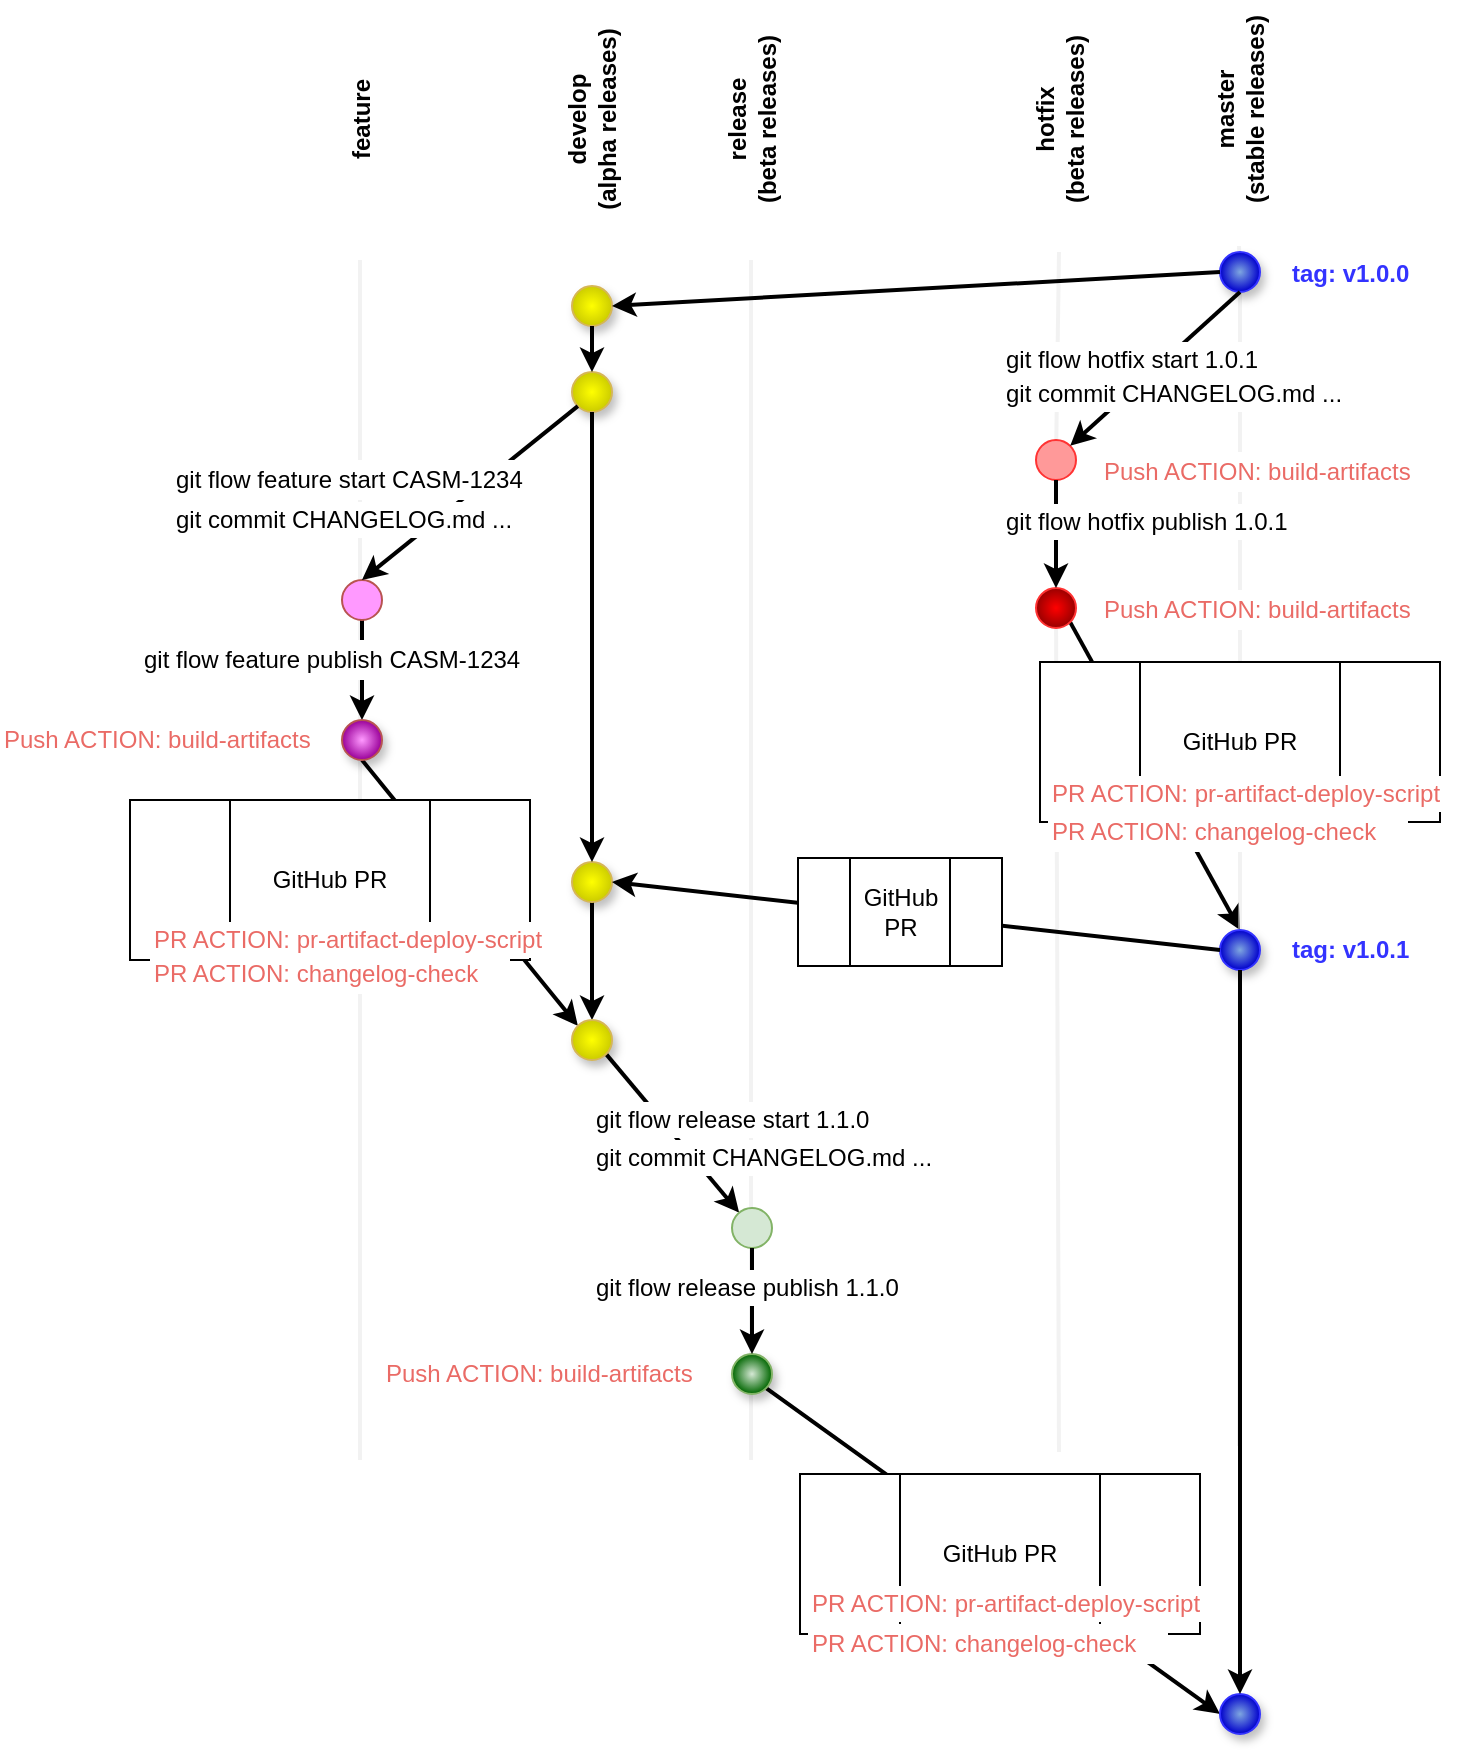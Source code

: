 <mxfile version="16.4.3" type="github">
  <diagram id="jE0tbtdRtXhwwxw7maQi" name="Page-1">
    <mxGraphModel dx="1298" dy="1185" grid="0" gridSize="10" guides="1" tooltips="1" connect="1" arrows="1" fold="1" page="0" pageScale="1" pageWidth="850" pageHeight="1100" background="none" math="0" shadow="0">
      <root>
        <mxCell id="0" />
        <mxCell id="1" parent="0" />
        <mxCell id="DRClWILjRCVxKTy49Wwj-10" style="rounded=0;orthogonalLoop=1;jettySize=auto;html=1;exitX=1;exitY=1;exitDx=0;exitDy=0;entryX=0.5;entryY=0;entryDx=0;entryDy=0;endArrow=classic;endFill=1;startArrow=none;startFill=0;strokeWidth=2;" edge="1" parent="1" source="667S5ESOch-8aJcwRp_F-76" target="DRClWILjRCVxKTy49Wwj-7">
          <mxGeometry relative="1" as="geometry">
            <mxPoint x="640" y="136" as="sourcePoint" />
            <mxPoint x="336" y="153" as="targetPoint" />
          </mxGeometry>
        </mxCell>
        <mxCell id="667S5ESOch-8aJcwRp_F-77" value="" style="endArrow=none;html=1;fontColor=#EA6B66;strokeWidth=2;fillColor=#eeeeee;strokeColor=#E6E6E6;shadow=0;opacity=50;" parent="1" target="667S5ESOch-8aJcwRp_F-76" edge="1">
          <mxGeometry width="50" height="50" relative="1" as="geometry">
            <mxPoint x="549.5" y="716" as="sourcePoint" />
            <mxPoint x="548.022" y="261.0" as="targetPoint" />
          </mxGeometry>
        </mxCell>
        <mxCell id="667S5ESOch-8aJcwRp_F-57" value="" style="endArrow=none;html=1;fontColor=#EA6B66;strokeWidth=2;fillColor=#eeeeee;strokeColor=#E6E6E6;shadow=0;opacity=50;startArrow=none;" parent="1" target="667S5ESOch-8aJcwRp_F-56" edge="1" source="DRClWILjRCVxKTy49Wwj-7">
          <mxGeometry width="50" height="50" relative="1" as="geometry">
            <mxPoint x="639.5" y="713" as="sourcePoint" />
            <mxPoint x="639.5" y="113" as="targetPoint" />
          </mxGeometry>
        </mxCell>
        <mxCell id="667S5ESOch-8aJcwRp_F-54" value="" style="endArrow=none;html=1;fontColor=#EA6B66;strokeWidth=2;fillColor=#eeeeee;strokeColor=#E6E6E6;shadow=0;opacity=50;startArrow=none;" parent="1" source="667S5ESOch-8aJcwRp_F-61" edge="1">
          <mxGeometry width="50" height="50" relative="1" as="geometry">
            <mxPoint x="549.5" y="716" as="sourcePoint" />
            <mxPoint x="549.5" y="116" as="targetPoint" />
          </mxGeometry>
        </mxCell>
        <mxCell id="667S5ESOch-8aJcwRp_F-55" value="" style="endArrow=none;html=1;fontColor=#EA6B66;strokeWidth=2;fillColor=#eeeeee;strokeColor=#E6E6E6;shadow=0;opacity=50;startArrow=none;" parent="1" source="667S5ESOch-8aJcwRp_F-56" edge="1">
          <mxGeometry width="50" height="50" relative="1" as="geometry">
            <mxPoint x="639.5" y="713" as="sourcePoint" />
            <mxPoint x="639.5" y="113" as="targetPoint" />
          </mxGeometry>
        </mxCell>
        <mxCell id="DRClWILjRCVxKTy49Wwj-6" value="GitHub PR" style="shape=process;whiteSpace=wrap;html=1;backgroundOutline=1;glass=0;fillColor=default;gradientColor=#ffffff;size=0.25;" vertex="1" parent="1">
          <mxGeometry x="540" y="321" width="200" height="80" as="geometry" />
        </mxCell>
        <mxCell id="667S5ESOch-8aJcwRp_F-53" value="" style="endArrow=none;html=1;fontColor=#EA6B66;strokeWidth=2;fillColor=#eeeeee;strokeColor=#E6E6E6;shadow=0;opacity=50;" parent="1" edge="1">
          <mxGeometry width="50" height="50" relative="1" as="geometry">
            <mxPoint x="395.5" y="720" as="sourcePoint" />
            <mxPoint x="395.5" y="120" as="targetPoint" />
          </mxGeometry>
        </mxCell>
        <mxCell id="667S5ESOch-8aJcwRp_F-52" value="" style="endArrow=none;html=1;fontColor=#EA6B66;strokeWidth=2;fillColor=#eeeeee;strokeColor=#E6E6E6;shadow=0;opacity=50;" parent="1" edge="1">
          <mxGeometry width="50" height="50" relative="1" as="geometry">
            <mxPoint x="200" y="720" as="sourcePoint" />
            <mxPoint x="200" y="120" as="targetPoint" />
          </mxGeometry>
        </mxCell>
        <mxCell id="667S5ESOch-8aJcwRp_F-1" value="" style="ellipse;whiteSpace=wrap;html=1;aspect=fixed;fillColor=#FFFF00;strokeColor=#d6b656;rounded=0;gradientColor=#CCCC00;gradientDirection=radial;shadow=1;sketch=0;" parent="1" vertex="1">
          <mxGeometry x="306" y="133" width="20" height="20" as="geometry" />
        </mxCell>
        <mxCell id="667S5ESOch-8aJcwRp_F-2" value="" style="ellipse;whiteSpace=wrap;html=1;aspect=fixed;fillColor=#FFFF00;strokeColor=#d6b656;rounded=0;gradientColor=#CCCC00;gradientDirection=radial;shadow=1;" parent="1" vertex="1">
          <mxGeometry x="306" y="176" width="20" height="20" as="geometry" />
        </mxCell>
        <mxCell id="667S5ESOch-8aJcwRp_F-14" style="edgeStyle=none;rounded=0;orthogonalLoop=1;jettySize=auto;html=1;exitX=0.5;exitY=1;exitDx=0;exitDy=0;entryX=0.5;entryY=0;entryDx=0;entryDy=0;startArrow=none;startFill=0;endArrow=classic;endFill=1;strokeWidth=2;" parent="1" source="667S5ESOch-8aJcwRp_F-3" target="667S5ESOch-8aJcwRp_F-21" edge="1">
          <mxGeometry relative="1" as="geometry">
            <mxPoint x="161" y="310" as="targetPoint" />
          </mxGeometry>
        </mxCell>
        <mxCell id="667S5ESOch-8aJcwRp_F-3" value="" style="ellipse;whiteSpace=wrap;html=1;aspect=fixed;fillColor=#FF99FF;strokeColor=#b85450;rounded=0;" parent="1" vertex="1">
          <mxGeometry x="191" y="280" width="20" height="20" as="geometry" />
        </mxCell>
        <mxCell id="667S5ESOch-8aJcwRp_F-25" style="edgeStyle=none;orthogonalLoop=1;jettySize=auto;html=1;exitX=0.5;exitY=1;exitDx=0;exitDy=0;entryX=0.5;entryY=0;entryDx=0;entryDy=0;startArrow=none;startFill=0;endArrow=classic;endFill=1;strokeWidth=2;" parent="1" source="667S5ESOch-8aJcwRp_F-4" target="667S5ESOch-8aJcwRp_F-24" edge="1">
          <mxGeometry relative="1" as="geometry" />
        </mxCell>
        <mxCell id="667S5ESOch-8aJcwRp_F-4" value="" style="ellipse;whiteSpace=wrap;html=1;aspect=fixed;fillColor=#FFFF00;strokeColor=#d6b656;rounded=0;gradientColor=#CCCC00;gradientDirection=radial;shadow=1;" parent="1" vertex="1">
          <mxGeometry x="306" y="421" width="20" height="20" as="geometry" />
        </mxCell>
        <mxCell id="667S5ESOch-8aJcwRp_F-8" style="rounded=0;orthogonalLoop=1;jettySize=auto;html=1;exitX=0.5;exitY=1;exitDx=0;exitDy=0;entryX=0.5;entryY=0;entryDx=0;entryDy=0;endArrow=classic;endFill=1;startArrow=none;startFill=0;strokeWidth=2;" parent="1" source="667S5ESOch-8aJcwRp_F-2" target="667S5ESOch-8aJcwRp_F-4" edge="1">
          <mxGeometry relative="1" as="geometry">
            <mxPoint x="318.929" y="176.071" as="sourcePoint" />
            <mxPoint x="216" y="209" as="targetPoint" />
          </mxGeometry>
        </mxCell>
        <mxCell id="667S5ESOch-8aJcwRp_F-9" style="rounded=0;orthogonalLoop=1;jettySize=auto;html=1;exitX=0;exitY=1;exitDx=0;exitDy=0;entryX=0.5;entryY=0;entryDx=0;entryDy=0;endArrow=classic;endFill=1;startArrow=none;startFill=0;strokeWidth=2;" parent="1" source="667S5ESOch-8aJcwRp_F-2" target="667S5ESOch-8aJcwRp_F-3" edge="1">
          <mxGeometry relative="1" as="geometry">
            <mxPoint x="292.929" y="186.071" as="sourcePoint" />
            <mxPoint x="190" y="219" as="targetPoint" />
          </mxGeometry>
        </mxCell>
        <mxCell id="667S5ESOch-8aJcwRp_F-12" style="rounded=0;orthogonalLoop=1;jettySize=auto;html=1;exitX=0.5;exitY=1;exitDx=0;exitDy=0;endArrow=classic;endFill=1;startArrow=none;startFill=0;strokeWidth=2;entryX=0.5;entryY=0;entryDx=0;entryDy=0;" parent="1" source="667S5ESOch-8aJcwRp_F-1" target="667S5ESOch-8aJcwRp_F-2" edge="1">
          <mxGeometry relative="1" as="geometry">
            <mxPoint x="326" y="179" as="sourcePoint" />
            <mxPoint x="316" y="149" as="targetPoint" />
          </mxGeometry>
        </mxCell>
        <mxCell id="667S5ESOch-8aJcwRp_F-15" value="git flow feature start CASM-1234" style="text;html=1;resizable=0;autosize=1;align=left;verticalAlign=middle;points=[];fillColor=default;strokeColor=none;rounded=0;glass=0;gradientColor=#ffffff;" parent="1" vertex="1">
          <mxGeometry x="106" y="220" width="190" height="20" as="geometry" />
        </mxCell>
        <mxCell id="667S5ESOch-8aJcwRp_F-16" value="&lt;b&gt;develop&lt;br&gt;(alpha releases)&lt;br&gt;&lt;/b&gt;" style="text;html=1;resizable=0;autosize=1;align=center;verticalAlign=middle;points=[];fillColor=none;strokeColor=none;rounded=0;glass=0;rotation=-90;" parent="1" vertex="1">
          <mxGeometry x="261" y="35" width="110" height="30" as="geometry" />
        </mxCell>
        <mxCell id="667S5ESOch-8aJcwRp_F-17" value="&lt;b&gt;feature&lt;/b&gt;" style="text;html=1;resizable=0;autosize=1;align=center;verticalAlign=middle;points=[];fillColor=none;strokeColor=none;rounded=0;glass=0;rotation=-90;" parent="1" vertex="1">
          <mxGeometry x="171" y="40" width="60" height="20" as="geometry" />
        </mxCell>
        <mxCell id="667S5ESOch-8aJcwRp_F-26" style="edgeStyle=none;orthogonalLoop=1;jettySize=auto;html=1;exitX=0.5;exitY=1;exitDx=0;exitDy=0;entryX=0;entryY=0;entryDx=0;entryDy=0;startArrow=none;startFill=0;endArrow=classic;endFill=1;strokeWidth=2;" parent="1" source="667S5ESOch-8aJcwRp_F-21" target="667S5ESOch-8aJcwRp_F-24" edge="1">
          <mxGeometry relative="1" as="geometry" />
        </mxCell>
        <mxCell id="667S5ESOch-8aJcwRp_F-21" value="" style="ellipse;whiteSpace=wrap;html=1;aspect=fixed;fillColor=#FF99FF;strokeColor=#b85450;rounded=0;gradientColor=#990099;gradientDirection=radial;shadow=1;" parent="1" vertex="1">
          <mxGeometry x="191" y="350" width="20" height="20" as="geometry" />
        </mxCell>
        <mxCell id="667S5ESOch-8aJcwRp_F-23" value="git flow feature publish CASM-1234" style="text;html=1;resizable=0;autosize=1;align=left;verticalAlign=middle;points=[];fillColor=default;strokeColor=none;rounded=0;glass=0;gradientColor=#ffffff;" parent="1" vertex="1">
          <mxGeometry x="90" y="310" width="200" height="20" as="geometry" />
        </mxCell>
        <mxCell id="667S5ESOch-8aJcwRp_F-33" style="edgeStyle=none;orthogonalLoop=1;jettySize=auto;html=1;exitX=1;exitY=1;exitDx=0;exitDy=0;fontColor=#EA6B66;startArrow=none;startFill=0;endArrow=classic;endFill=1;strokeWidth=2;" parent="1" source="667S5ESOch-8aJcwRp_F-24" target="667S5ESOch-8aJcwRp_F-32" edge="1">
          <mxGeometry relative="1" as="geometry" />
        </mxCell>
        <mxCell id="667S5ESOch-8aJcwRp_F-24" value="" style="ellipse;whiteSpace=wrap;html=1;aspect=fixed;fillColor=#FFFF00;strokeColor=#d6b656;rounded=0;gradientColor=#CCCC00;gradientDirection=radial;shadow=1;" parent="1" vertex="1">
          <mxGeometry x="306" y="500" width="20" height="20" as="geometry" />
        </mxCell>
        <mxCell id="667S5ESOch-8aJcwRp_F-27" value="GitHub PR" style="shape=process;whiteSpace=wrap;html=1;backgroundOutline=1;glass=0;fillColor=default;gradientColor=#ffffff;size=0.25;" parent="1" vertex="1">
          <mxGeometry x="85" y="390" width="200" height="80" as="geometry" />
        </mxCell>
        <mxCell id="667S5ESOch-8aJcwRp_F-29" value="&lt;font color=&quot;#ea6b66&quot;&gt;PR ACTION: changelog-check&lt;/font&gt;" style="text;html=1;resizable=0;autosize=1;align=left;verticalAlign=middle;points=[];fillColor=default;strokeColor=none;rounded=0;glass=0;gradientColor=#ffffff;" parent="1" vertex="1">
          <mxGeometry x="95" y="467" width="180" height="20" as="geometry" />
        </mxCell>
        <mxCell id="667S5ESOch-8aJcwRp_F-30" value="&lt;font color=&quot;#ea6b66&quot;&gt;PR ACTION: pr-artifact-deploy-script&lt;/font&gt;" style="text;html=1;resizable=0;autosize=1;align=left;verticalAlign=middle;points=[];fillColor=default;strokeColor=none;rounded=0;glass=0;gradientColor=#ffffff;" parent="1" vertex="1">
          <mxGeometry x="95" y="451" width="204" height="18" as="geometry" />
        </mxCell>
        <mxCell id="667S5ESOch-8aJcwRp_F-32" value="" style="ellipse;whiteSpace=wrap;html=1;aspect=fixed;fillColor=#d5e8d4;strokeColor=#82b366;rounded=0;shadow=0;" parent="1" vertex="1">
          <mxGeometry x="386" y="594" width="20" height="20" as="geometry" />
        </mxCell>
        <mxCell id="667S5ESOch-8aJcwRp_F-34" value="git flow release start 1.1.0" style="text;html=1;resizable=0;autosize=1;align=left;verticalAlign=middle;points=[];fillColor=default;strokeColor=none;rounded=0;glass=0;gradientColor=#ffffff;" parent="1" vertex="1">
          <mxGeometry x="316" y="541" width="147" height="18" as="geometry" />
        </mxCell>
        <mxCell id="667S5ESOch-8aJcwRp_F-35" value="&lt;b&gt;release&lt;br&gt;(beta releases)&lt;br&gt;&lt;/b&gt;" style="text;html=1;resizable=0;autosize=1;align=center;verticalAlign=middle;points=[];fillColor=none;strokeColor=none;rounded=0;glass=0;rotation=-90;" parent="1" vertex="1">
          <mxGeometry x="346" y="35" width="100" height="30" as="geometry" />
        </mxCell>
        <mxCell id="667S5ESOch-8aJcwRp_F-51" style="edgeStyle=none;orthogonalLoop=1;jettySize=auto;html=1;exitX=1;exitY=1;exitDx=0;exitDy=0;entryX=0;entryY=0.5;entryDx=0;entryDy=0;fontColor=#EA6B66;startArrow=none;startFill=0;endArrow=classic;endFill=1;strokeWidth=2;" parent="1" source="667S5ESOch-8aJcwRp_F-36" target="667S5ESOch-8aJcwRp_F-50" edge="1">
          <mxGeometry relative="1" as="geometry" />
        </mxCell>
        <mxCell id="667S5ESOch-8aJcwRp_F-36" value="" style="ellipse;whiteSpace=wrap;html=1;aspect=fixed;fillColor=#d5e8d4;strokeColor=#82b366;rounded=0;gradientColor=#006600;gradientDirection=radial;shadow=1;" parent="1" vertex="1">
          <mxGeometry x="386" y="667" width="20" height="20" as="geometry" />
        </mxCell>
        <mxCell id="667S5ESOch-8aJcwRp_F-44" style="edgeStyle=none;orthogonalLoop=1;jettySize=auto;html=1;exitX=0.5;exitY=1;exitDx=0;exitDy=0;entryX=0.5;entryY=0;entryDx=0;entryDy=0;fontColor=#EA6B66;startArrow=none;startFill=0;endArrow=classic;endFill=1;strokeWidth=2;" parent="1" source="667S5ESOch-8aJcwRp_F-32" target="667S5ESOch-8aJcwRp_F-36" edge="1">
          <mxGeometry relative="1" as="geometry">
            <mxPoint x="396" y="680" as="sourcePoint" />
          </mxGeometry>
        </mxCell>
        <mxCell id="667S5ESOch-8aJcwRp_F-38" value="git flow release publish 1.1.0" style="text;html=1;resizable=0;autosize=1;align=left;verticalAlign=middle;points=[];fillColor=default;strokeColor=none;rounded=0;glass=0;gradientColor=#ffffff;" parent="1" vertex="1">
          <mxGeometry x="316" y="625" width="161" height="18" as="geometry" />
        </mxCell>
        <mxCell id="667S5ESOch-8aJcwRp_F-45" value="&lt;font color=&quot;#ea6b66&quot;&gt;Push ACTION: build-artifacts&lt;/font&gt;" style="text;html=1;resizable=0;autosize=1;align=left;verticalAlign=middle;points=[];fillColor=default;strokeColor=none;rounded=0;glass=0;gradientColor=#ffffff;" parent="1" vertex="1">
          <mxGeometry x="20" y="350" width="170" height="20" as="geometry" />
        </mxCell>
        <mxCell id="667S5ESOch-8aJcwRp_F-47" value="&lt;b&gt;hotfix&lt;br&gt;(beta releases)&lt;br&gt;&lt;/b&gt;" style="text;html=1;resizable=0;autosize=1;align=center;verticalAlign=middle;points=[];fillColor=none;strokeColor=none;rounded=0;glass=0;rotation=-90;" parent="1" vertex="1">
          <mxGeometry x="500" y="35" width="100" height="30" as="geometry" />
        </mxCell>
        <mxCell id="667S5ESOch-8aJcwRp_F-48" value="&lt;b&gt;master&lt;br&gt;(stable releases)&lt;br&gt;&lt;/b&gt;" style="text;html=1;resizable=0;autosize=1;align=center;verticalAlign=middle;points=[];fillColor=none;strokeColor=none;rounded=0;glass=0;rotation=-90;" parent="1" vertex="1">
          <mxGeometry x="585" y="30" width="110" height="30" as="geometry" />
        </mxCell>
        <mxCell id="667S5ESOch-8aJcwRp_F-49" value="GitHub PR" style="shape=process;whiteSpace=wrap;html=1;backgroundOutline=1;glass=0;fillColor=default;gradientColor=#ffffff;size=0.25;" parent="1" vertex="1">
          <mxGeometry x="420" y="727" width="200" height="80" as="geometry" />
        </mxCell>
        <mxCell id="667S5ESOch-8aJcwRp_F-50" value="" style="ellipse;whiteSpace=wrap;html=1;aspect=fixed;fillColor=#7EA6E0;strokeColor=#3333FF;rounded=0;gradientColor=#0000CC;gradientDirection=radial;shadow=1;" parent="1" vertex="1">
          <mxGeometry x="630" y="837" width="20" height="20" as="geometry" />
        </mxCell>
        <mxCell id="667S5ESOch-8aJcwRp_F-56" value="" style="ellipse;whiteSpace=wrap;html=1;aspect=fixed;fillColor=#7EA6E0;strokeColor=#3333FF;rounded=0;gradientColor=#0000CC;gradientDirection=radial;shadow=1;" parent="1" vertex="1">
          <mxGeometry x="630" y="116" width="20" height="20" as="geometry" />
        </mxCell>
        <mxCell id="667S5ESOch-8aJcwRp_F-59" style="rounded=0;orthogonalLoop=1;jettySize=auto;html=1;exitX=0;exitY=0.5;exitDx=0;exitDy=0;entryX=1;entryY=0.5;entryDx=0;entryDy=0;endArrow=classic;endFill=1;startArrow=none;startFill=0;strokeWidth=2;" parent="1" source="667S5ESOch-8aJcwRp_F-56" target="667S5ESOch-8aJcwRp_F-1" edge="1">
          <mxGeometry relative="1" as="geometry">
            <mxPoint x="326" y="206" as="sourcePoint" />
            <mxPoint x="326" y="306" as="targetPoint" />
          </mxGeometry>
        </mxCell>
        <mxCell id="667S5ESOch-8aJcwRp_F-60" value="&lt;font color=&quot;#ea6b66&quot;&gt;Push ACTION: build-artifacts&lt;/font&gt;" style="text;html=1;resizable=0;autosize=1;align=left;verticalAlign=middle;points=[];fillColor=default;strokeColor=none;rounded=0;glass=0;gradientColor=#ffffff;" parent="1" vertex="1">
          <mxGeometry x="211" y="667" width="170" height="20" as="geometry" />
        </mxCell>
        <mxCell id="667S5ESOch-8aJcwRp_F-61" value="" style="ellipse;whiteSpace=wrap;html=1;aspect=fixed;fillColor=#FF9999;strokeColor=#FF3333;rounded=0;gradientColor=none;gradientDirection=radial;" parent="1" vertex="1">
          <mxGeometry x="538" y="210" width="20" height="20" as="geometry" />
        </mxCell>
        <mxCell id="667S5ESOch-8aJcwRp_F-62" value="" style="endArrow=none;html=1;fontColor=#EA6B66;strokeWidth=2;fillColor=#eeeeee;strokeColor=#E6E6E6;shadow=0;opacity=50;startArrow=none;" parent="1" source="667S5ESOch-8aJcwRp_F-76" target="667S5ESOch-8aJcwRp_F-61" edge="1">
          <mxGeometry width="50" height="50" relative="1" as="geometry">
            <mxPoint x="549.5" y="716" as="sourcePoint" />
            <mxPoint x="549.5" y="116" as="targetPoint" />
          </mxGeometry>
        </mxCell>
        <mxCell id="667S5ESOch-8aJcwRp_F-66" style="rounded=0;orthogonalLoop=1;jettySize=auto;html=1;exitX=0;exitY=0.5;exitDx=0;exitDy=0;entryX=1;entryY=0;entryDx=0;entryDy=0;endArrow=classic;endFill=1;startArrow=none;startFill=0;strokeWidth=2;" parent="1" target="667S5ESOch-8aJcwRp_F-61" edge="1">
          <mxGeometry relative="1" as="geometry">
            <mxPoint x="640" y="136" as="sourcePoint" />
            <mxPoint x="336" y="153" as="targetPoint" />
          </mxGeometry>
        </mxCell>
        <mxCell id="667S5ESOch-8aJcwRp_F-67" value="git flow hotfix start 1.0.1" style="text;html=1;resizable=0;autosize=1;align=left;verticalAlign=middle;points=[];fillColor=default;strokeColor=none;rounded=0;glass=0;gradientColor=#ffffff;" parent="1" vertex="1">
          <mxGeometry x="521" y="161" width="136" height="18" as="geometry" />
        </mxCell>
        <mxCell id="667S5ESOch-8aJcwRp_F-68" value="git commit CHANGELOG.md ..." style="text;html=1;resizable=0;autosize=1;align=left;verticalAlign=middle;points=[];fillColor=default;strokeColor=none;rounded=0;glass=0;gradientColor=#ffffff;" parent="1" vertex="1">
          <mxGeometry x="106" y="241" width="178" height="18" as="geometry" />
        </mxCell>
        <mxCell id="667S5ESOch-8aJcwRp_F-40" value="git commit CHANGELOG.md ..." style="text;html=1;resizable=0;autosize=1;align=left;verticalAlign=middle;points=[];fillColor=default;strokeColor=none;rounded=0;glass=0;gradientColor=#ffffff;" parent="1" vertex="1">
          <mxGeometry x="316" y="560" width="178" height="18" as="geometry" />
        </mxCell>
        <mxCell id="667S5ESOch-8aJcwRp_F-70" value="git commit CHANGELOG.md ..." style="text;html=1;resizable=0;autosize=1;align=left;verticalAlign=middle;points=[];fillColor=default;strokeColor=none;rounded=0;glass=0;gradientColor=#ffffff;" parent="1" vertex="1">
          <mxGeometry x="521" y="178" width="178" height="18" as="geometry" />
        </mxCell>
        <mxCell id="667S5ESOch-8aJcwRp_F-73" value="&lt;font color=&quot;#ea6b66&quot;&gt;Push ACTION: build-artifacts&lt;/font&gt;" style="text;html=1;resizable=0;autosize=1;align=left;verticalAlign=middle;points=[];fillColor=default;strokeColor=none;rounded=0;glass=0;gradientColor=#ffffff;" parent="1" vertex="1">
          <mxGeometry x="570" y="216" width="170" height="20" as="geometry" />
        </mxCell>
        <mxCell id="667S5ESOch-8aJcwRp_F-76" value="" style="ellipse;whiteSpace=wrap;html=1;aspect=fixed;fillColor=#FF0000;strokeColor=#FF3333;rounded=0;gradientColor=#990000;gradientDirection=radial;" parent="1" vertex="1">
          <mxGeometry x="538" y="284" width="20" height="20" as="geometry" />
        </mxCell>
        <mxCell id="667S5ESOch-8aJcwRp_F-78" style="rounded=0;orthogonalLoop=1;jettySize=auto;html=1;exitX=0.5;exitY=1;exitDx=0;exitDy=0;entryX=0.5;entryY=0;entryDx=0;entryDy=0;endArrow=classic;endFill=1;startArrow=none;startFill=0;strokeWidth=2;" parent="1" source="667S5ESOch-8aJcwRp_F-61" target="667S5ESOch-8aJcwRp_F-76" edge="1">
          <mxGeometry relative="1" as="geometry">
            <mxPoint x="640" y="136" as="sourcePoint" />
            <mxPoint x="336" y="153" as="targetPoint" />
          </mxGeometry>
        </mxCell>
        <mxCell id="667S5ESOch-8aJcwRp_F-74" value="git flow hotfix publish 1.0.1" style="text;html=1;resizable=0;autosize=1;align=left;verticalAlign=middle;points=[];fillColor=default;strokeColor=none;rounded=0;glass=0;gradientColor=#ffffff;" parent="1" vertex="1">
          <mxGeometry x="521" y="242" width="151" height="18" as="geometry" />
        </mxCell>
        <mxCell id="DRClWILjRCVxKTy49Wwj-1" value="&lt;b&gt;&lt;font color=&quot;#3333ff&quot;&gt;tag: v1.0.0&lt;/font&gt;&lt;/b&gt;" style="text;html=1;resizable=0;autosize=1;align=left;verticalAlign=middle;points=[];fillColor=none;strokeColor=none;rounded=0;shadow=0;glass=0;sketch=0;fontColor=#EA6B66;" vertex="1" parent="1">
          <mxGeometry x="664" y="118" width="69" height="18" as="geometry" />
        </mxCell>
        <mxCell id="DRClWILjRCVxKTy49Wwj-2" value="&lt;font color=&quot;#ea6b66&quot;&gt;PR ACTION: changelog-check&lt;/font&gt;" style="text;html=1;resizable=0;autosize=1;align=left;verticalAlign=middle;points=[];fillColor=default;strokeColor=none;rounded=0;glass=0;gradientColor=#ffffff;" vertex="1" parent="1">
          <mxGeometry x="424" y="802" width="180" height="20" as="geometry" />
        </mxCell>
        <mxCell id="DRClWILjRCVxKTy49Wwj-3" value="&lt;font color=&quot;#ea6b66&quot;&gt;PR ACTION: pr-artifact-deploy-script&lt;/font&gt;" style="text;html=1;resizable=0;autosize=1;align=left;verticalAlign=middle;points=[];fillColor=default;strokeColor=none;rounded=0;glass=0;gradientColor=#ffffff;" vertex="1" parent="1">
          <mxGeometry x="424" y="783" width="204" height="18" as="geometry" />
        </mxCell>
        <mxCell id="DRClWILjRCVxKTy49Wwj-4" value="&lt;font color=&quot;#ea6b66&quot;&gt;PR ACTION: changelog-check&lt;/font&gt;" style="text;html=1;resizable=0;autosize=1;align=left;verticalAlign=middle;points=[];fillColor=default;strokeColor=none;rounded=0;glass=0;gradientColor=#ffffff;" vertex="1" parent="1">
          <mxGeometry x="544" y="396" width="180" height="20" as="geometry" />
        </mxCell>
        <mxCell id="DRClWILjRCVxKTy49Wwj-5" value="&lt;font color=&quot;#ea6b66&quot;&gt;PR ACTION: pr-artifact-deploy-script&lt;/font&gt;" style="text;html=1;resizable=0;autosize=1;align=left;verticalAlign=middle;points=[];fillColor=default;strokeColor=none;rounded=0;glass=0;gradientColor=#ffffff;" vertex="1" parent="1">
          <mxGeometry x="544" y="378" width="204" height="18" as="geometry" />
        </mxCell>
        <mxCell id="DRClWILjRCVxKTy49Wwj-7" value="" style="ellipse;whiteSpace=wrap;html=1;aspect=fixed;fillColor=#7EA6E0;strokeColor=#3333FF;rounded=0;gradientColor=#0000CC;gradientDirection=radial;shadow=1;" vertex="1" parent="1">
          <mxGeometry x="630" y="455" width="20" height="20" as="geometry" />
        </mxCell>
        <mxCell id="DRClWILjRCVxKTy49Wwj-8" value="" style="endArrow=none;html=1;fontColor=#EA6B66;strokeWidth=2;fillColor=#eeeeee;strokeColor=#E6E6E6;shadow=0;opacity=50;" edge="1" parent="1" target="DRClWILjRCVxKTy49Wwj-7">
          <mxGeometry width="50" height="50" relative="1" as="geometry">
            <mxPoint x="639.5" y="713" as="sourcePoint" />
            <mxPoint x="640" y="136" as="targetPoint" />
          </mxGeometry>
        </mxCell>
        <mxCell id="DRClWILjRCVxKTy49Wwj-11" value="&lt;font color=&quot;#ea6b66&quot;&gt;Push ACTION: build-artifacts&lt;/font&gt;" style="text;html=1;resizable=0;autosize=1;align=left;verticalAlign=middle;points=[];fillColor=default;strokeColor=none;rounded=0;glass=0;gradientColor=#ffffff;" vertex="1" parent="1">
          <mxGeometry x="570" y="285" width="170" height="20" as="geometry" />
        </mxCell>
        <mxCell id="DRClWILjRCVxKTy49Wwj-12" style="rounded=0;orthogonalLoop=1;jettySize=auto;html=1;exitX=0;exitY=0.5;exitDx=0;exitDy=0;entryX=1;entryY=0.5;entryDx=0;entryDy=0;endArrow=classic;endFill=1;startArrow=none;startFill=0;strokeWidth=2;" edge="1" parent="1" source="DRClWILjRCVxKTy49Wwj-7" target="667S5ESOch-8aJcwRp_F-4">
          <mxGeometry relative="1" as="geometry">
            <mxPoint x="640" y="136" as="sourcePoint" />
            <mxPoint x="336" y="153" as="targetPoint" />
          </mxGeometry>
        </mxCell>
        <mxCell id="DRClWILjRCVxKTy49Wwj-13" value="GitHub PR" style="shape=process;whiteSpace=wrap;html=1;backgroundOutline=1;glass=0;fillColor=default;gradientColor=#ffffff;size=0.25;" vertex="1" parent="1">
          <mxGeometry x="419" y="419" width="102" height="54" as="geometry" />
        </mxCell>
        <mxCell id="DRClWILjRCVxKTy49Wwj-15" style="rounded=0;orthogonalLoop=1;jettySize=auto;html=1;exitX=0;exitY=0.5;exitDx=0;exitDy=0;entryX=0.5;entryY=0;entryDx=0;entryDy=0;endArrow=classic;endFill=1;startArrow=none;startFill=0;strokeWidth=2;" edge="1" parent="1" target="667S5ESOch-8aJcwRp_F-50">
          <mxGeometry relative="1" as="geometry">
            <mxPoint x="640" y="475" as="sourcePoint" />
            <mxPoint x="336" y="441" as="targetPoint" />
          </mxGeometry>
        </mxCell>
        <mxCell id="DRClWILjRCVxKTy49Wwj-16" value="&lt;b&gt;&lt;font color=&quot;#3333ff&quot;&gt;tag: v1.0.1&lt;/font&gt;&lt;/b&gt;" style="text;html=1;resizable=0;autosize=1;align=left;verticalAlign=middle;points=[];fillColor=none;strokeColor=none;rounded=0;shadow=0;glass=0;sketch=0;fontColor=#EA6B66;" vertex="1" parent="1">
          <mxGeometry x="664" y="456" width="69" height="18" as="geometry" />
        </mxCell>
      </root>
    </mxGraphModel>
  </diagram>
</mxfile>
